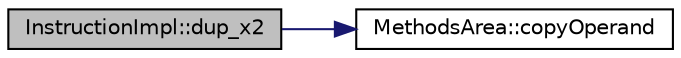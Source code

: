 digraph "InstructionImpl::dup_x2"
{
  edge [fontname="Helvetica",fontsize="10",labelfontname="Helvetica",labelfontsize="10"];
  node [fontname="Helvetica",fontsize="10",shape=record];
  rankdir="LR";
  Node1 [label="InstructionImpl::dup_x2",height=0.2,width=0.4,color="black", fillcolor="grey75", style="filled", fontcolor="black"];
  Node1 -> Node2 [color="midnightblue",fontsize="10",style="solid",fontname="Helvetica"];
  Node2 [label="MethodsArea::copyOperand",height=0.2,width=0.4,color="black", fillcolor="white", style="filled",URL="$class_methods_area.html#ab4f4988ce71a130209877d841554b718"];
}
